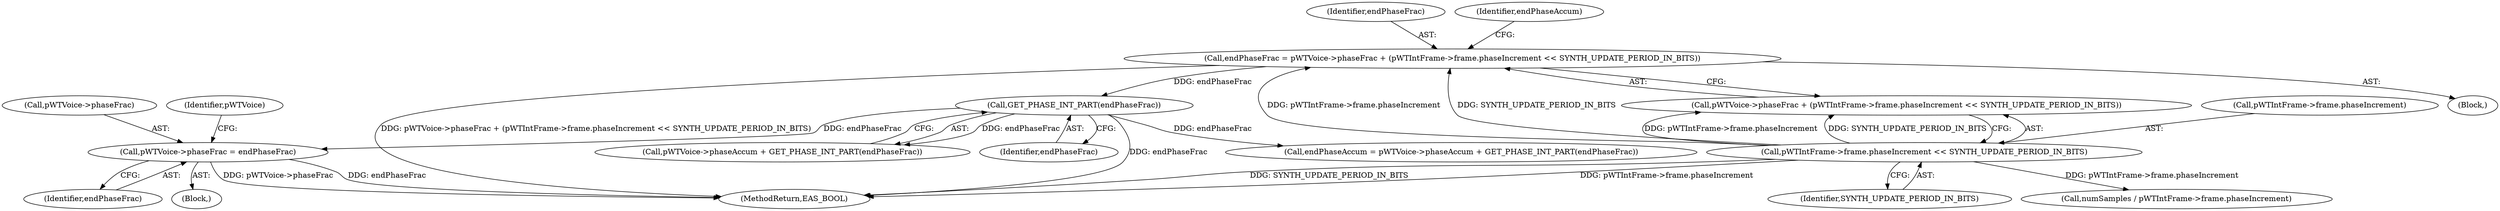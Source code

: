 digraph "0_Android_24d7c408c52143bce7b49de82f3913fd8d1219cf_5@pointer" {
"1000219" [label="(Call,pWTVoice->phaseFrac = endPhaseFrac)"];
"1000138" [label="(Call,GET_PHASE_INT_PART(endPhaseFrac))"];
"1000119" [label="(Call,endPhaseFrac = pWTVoice->phaseFrac + (pWTIntFrame->frame.phaseIncrement << SYNTH_UPDATE_PERIOD_IN_BITS))"];
"1000125" [label="(Call,pWTIntFrame->frame.phaseIncrement << SYNTH_UPDATE_PERIOD_IN_BITS)"];
"1000218" [label="(Block,)"];
"1000219" [label="(Call,pWTVoice->phaseFrac = endPhaseFrac)"];
"1000131" [label="(Identifier,SYNTH_UPDATE_PERIOD_IN_BITS)"];
"1000126" [label="(Call,pWTIntFrame->frame.phaseIncrement)"];
"1000111" [label="(Block,)"];
"1000132" [label="(Call,endPhaseAccum = pWTVoice->phaseAccum + GET_PHASE_INT_PART(endPhaseFrac))"];
"1000226" [label="(Identifier,pWTVoice)"];
"1000121" [label="(Call,pWTVoice->phaseFrac + (pWTIntFrame->frame.phaseIncrement << SYNTH_UPDATE_PERIOD_IN_BITS))"];
"1000134" [label="(Call,pWTVoice->phaseAccum + GET_PHASE_INT_PART(endPhaseFrac))"];
"1000120" [label="(Identifier,endPhaseFrac)"];
"1000125" [label="(Call,pWTIntFrame->frame.phaseIncrement << SYNTH_UPDATE_PERIOD_IN_BITS)"];
"1000223" [label="(Identifier,endPhaseFrac)"];
"1000119" [label="(Call,endPhaseFrac = pWTVoice->phaseFrac + (pWTIntFrame->frame.phaseIncrement << SYNTH_UPDATE_PERIOD_IN_BITS))"];
"1000133" [label="(Identifier,endPhaseAccum)"];
"1000139" [label="(Identifier,endPhaseFrac)"];
"1000220" [label="(Call,pWTVoice->phaseFrac)"];
"1000231" [label="(MethodReturn,EAS_BOOL)"];
"1000182" [label="(Call,numSamples / pWTIntFrame->frame.phaseIncrement)"];
"1000138" [label="(Call,GET_PHASE_INT_PART(endPhaseFrac))"];
"1000219" -> "1000218"  [label="AST: "];
"1000219" -> "1000223"  [label="CFG: "];
"1000220" -> "1000219"  [label="AST: "];
"1000223" -> "1000219"  [label="AST: "];
"1000226" -> "1000219"  [label="CFG: "];
"1000219" -> "1000231"  [label="DDG: endPhaseFrac"];
"1000219" -> "1000231"  [label="DDG: pWTVoice->phaseFrac"];
"1000138" -> "1000219"  [label="DDG: endPhaseFrac"];
"1000138" -> "1000134"  [label="AST: "];
"1000138" -> "1000139"  [label="CFG: "];
"1000139" -> "1000138"  [label="AST: "];
"1000134" -> "1000138"  [label="CFG: "];
"1000138" -> "1000231"  [label="DDG: endPhaseFrac"];
"1000138" -> "1000132"  [label="DDG: endPhaseFrac"];
"1000138" -> "1000134"  [label="DDG: endPhaseFrac"];
"1000119" -> "1000138"  [label="DDG: endPhaseFrac"];
"1000119" -> "1000111"  [label="AST: "];
"1000119" -> "1000121"  [label="CFG: "];
"1000120" -> "1000119"  [label="AST: "];
"1000121" -> "1000119"  [label="AST: "];
"1000133" -> "1000119"  [label="CFG: "];
"1000119" -> "1000231"  [label="DDG: pWTVoice->phaseFrac + (pWTIntFrame->frame.phaseIncrement << SYNTH_UPDATE_PERIOD_IN_BITS)"];
"1000125" -> "1000119"  [label="DDG: pWTIntFrame->frame.phaseIncrement"];
"1000125" -> "1000119"  [label="DDG: SYNTH_UPDATE_PERIOD_IN_BITS"];
"1000125" -> "1000121"  [label="AST: "];
"1000125" -> "1000131"  [label="CFG: "];
"1000126" -> "1000125"  [label="AST: "];
"1000131" -> "1000125"  [label="AST: "];
"1000121" -> "1000125"  [label="CFG: "];
"1000125" -> "1000231"  [label="DDG: pWTIntFrame->frame.phaseIncrement"];
"1000125" -> "1000231"  [label="DDG: SYNTH_UPDATE_PERIOD_IN_BITS"];
"1000125" -> "1000121"  [label="DDG: pWTIntFrame->frame.phaseIncrement"];
"1000125" -> "1000121"  [label="DDG: SYNTH_UPDATE_PERIOD_IN_BITS"];
"1000125" -> "1000182"  [label="DDG: pWTIntFrame->frame.phaseIncrement"];
}
